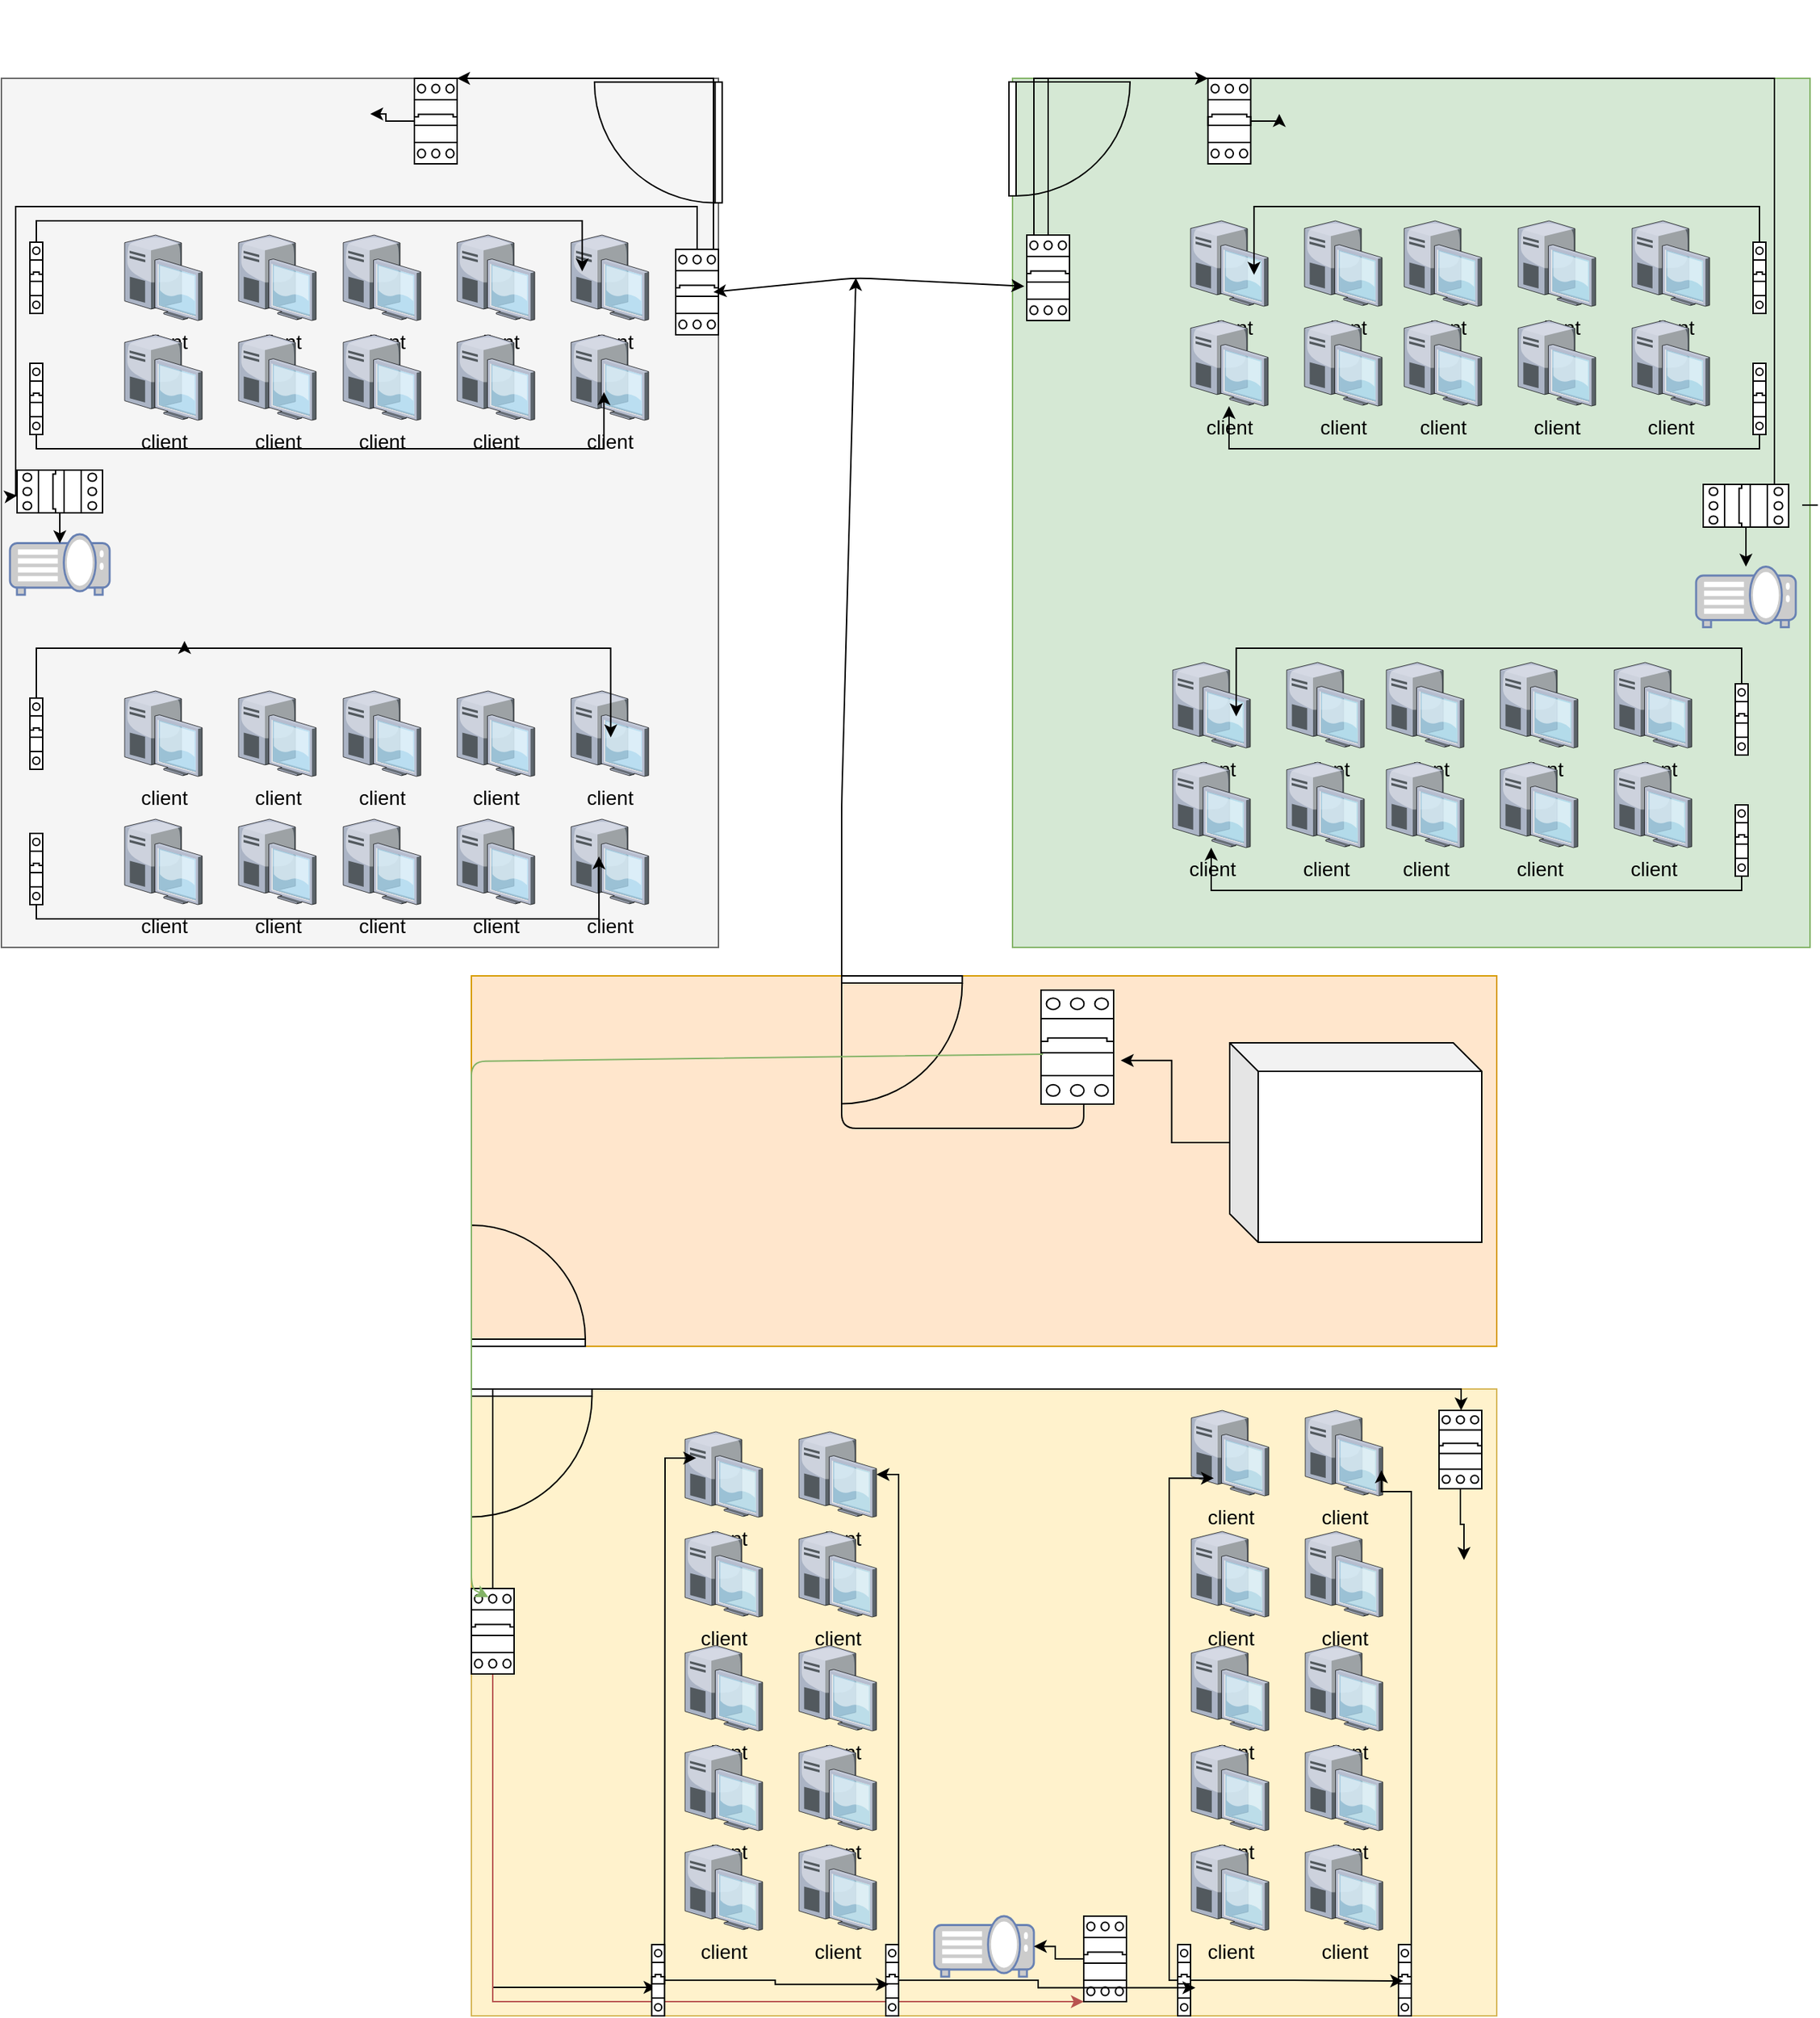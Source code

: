 <mxfile version="12.9.12" type="github">
  <diagram name="Page-1" id="e3a06f82-3646-2815-327d-82caf3d4e204">
    <mxGraphModel dx="4944" dy="1989" grid="1" gridSize="10" guides="1" tooltips="1" connect="1" arrows="1" fold="1" page="1" pageScale="1.5" pageWidth="1169" pageHeight="826" background="none" math="0" shadow="0">
      <root>
        <mxCell id="0" style=";html=1;" />
        <mxCell id="1" style=";html=1;" parent="0" />
        <mxCell id="VnbkcWjP90r7t8As7K5k-127" value="" style="rounded=0;whiteSpace=wrap;html=1;fillColor=#ffe6cc;strokeColor=#d79b00;" parent="1" vertex="1">
          <mxGeometry x="-1500" y="650" width="720" height="260" as="geometry" />
        </mxCell>
        <mxCell id="EQZSQnF4mukgCcLH6d8S-121" value="" style="edgeStyle=orthogonalEdgeStyle;rounded=0;orthogonalLoop=1;jettySize=auto;html=1;entryX=1.098;entryY=0.617;entryDx=0;entryDy=0;entryPerimeter=0;" edge="1" parent="1" source="EQZSQnF4mukgCcLH6d8S-12" target="EQZSQnF4mukgCcLH6d8S-13">
          <mxGeometry relative="1" as="geometry">
            <mxPoint x="-1047.51" y="767" as="targetPoint" />
          </mxGeometry>
        </mxCell>
        <mxCell id="EQZSQnF4mukgCcLH6d8S-12" value="" style="shape=cube;whiteSpace=wrap;html=1;boundedLbl=1;backgroundOutline=1;darkOpacity=0.05;darkOpacity2=0.1;" vertex="1" parent="1">
          <mxGeometry x="-967.51" y="697" width="177" height="140" as="geometry" />
        </mxCell>
        <mxCell id="VnbkcWjP90r7t8As7K5k-126" value="" style="rounded=0;whiteSpace=wrap;html=1;fillColor=#d5e8d4;strokeColor=#82b366;" parent="1" vertex="1">
          <mxGeometry x="-1120" y="20" width="560" height="610" as="geometry" />
        </mxCell>
        <mxCell id="VnbkcWjP90r7t8As7K5k-125" value="" style="rounded=0;whiteSpace=wrap;html=1;fillColor=#f5f5f5;strokeColor=#666666;fontColor=#333333;" parent="1" vertex="1">
          <mxGeometry x="-1830" y="20" width="503.5" height="610" as="geometry" />
        </mxCell>
        <mxCell id="VnbkcWjP90r7t8As7K5k-124" value="" style="rounded=0;whiteSpace=wrap;html=1;fillColor=#fff2cc;strokeColor=#d6b656;" parent="1" vertex="1">
          <mxGeometry x="-1500" y="940" width="720" height="440" as="geometry" />
        </mxCell>
        <mxCell id="VnbkcWjP90r7t8As7K5k-10" value="client" style="verticalLabelPosition=bottom;aspect=fixed;html=1;verticalAlign=top;strokeColor=none;shape=mxgraph.citrix.desktop;fillColor=#66B2FF;gradientColor=#0066CC;fontSize=14;" parent="1" vertex="1">
          <mxGeometry x="-1590" y="130" width="54.49" height="60" as="geometry" />
        </mxCell>
        <mxCell id="VnbkcWjP90r7t8As7K5k-11" value="client" style="verticalLabelPosition=bottom;aspect=fixed;html=1;verticalAlign=top;strokeColor=none;shape=mxgraph.citrix.desktop;fillColor=#66B2FF;gradientColor=#0066CC;fontSize=14;" parent="1" vertex="1">
          <mxGeometry x="-1510" y="130" width="54.49" height="60" as="geometry" />
        </mxCell>
        <mxCell id="VnbkcWjP90r7t8As7K5k-12" value="client" style="verticalLabelPosition=bottom;aspect=fixed;html=1;verticalAlign=top;strokeColor=none;shape=mxgraph.citrix.desktop;fillColor=#66B2FF;gradientColor=#0066CC;fontSize=14;" parent="1" vertex="1">
          <mxGeometry x="-1430" y="130" width="54.49" height="60" as="geometry" />
        </mxCell>
        <mxCell id="VnbkcWjP90r7t8As7K5k-13" value="client" style="verticalLabelPosition=bottom;aspect=fixed;html=1;verticalAlign=top;strokeColor=none;shape=mxgraph.citrix.desktop;fillColor=#66B2FF;gradientColor=#0066CC;fontSize=14;" parent="1" vertex="1">
          <mxGeometry x="-1590" y="200" width="54.49" height="60" as="geometry" />
        </mxCell>
        <mxCell id="VnbkcWjP90r7t8As7K5k-14" value="client" style="verticalLabelPosition=bottom;aspect=fixed;html=1;verticalAlign=top;strokeColor=none;shape=mxgraph.citrix.desktop;fillColor=#66B2FF;gradientColor=#0066CC;fontSize=14;" parent="1" vertex="1">
          <mxGeometry x="-1510" y="200" width="54.49" height="60" as="geometry" />
        </mxCell>
        <mxCell id="VnbkcWjP90r7t8As7K5k-15" value="client" style="verticalLabelPosition=bottom;aspect=fixed;html=1;verticalAlign=top;strokeColor=none;shape=mxgraph.citrix.desktop;fillColor=#66B2FF;gradientColor=#0066CC;fontSize=14;" parent="1" vertex="1">
          <mxGeometry x="-1430" y="200" width="54.49" height="60" as="geometry" />
        </mxCell>
        <mxCell id="VnbkcWjP90r7t8As7K5k-22" value="client" style="verticalLabelPosition=bottom;aspect=fixed;html=1;verticalAlign=top;strokeColor=none;shape=mxgraph.citrix.desktop;fillColor=#66B2FF;gradientColor=#0066CC;fontSize=14;" parent="1" vertex="1">
          <mxGeometry x="-1590" y="450" width="54.49" height="60" as="geometry" />
        </mxCell>
        <mxCell id="VnbkcWjP90r7t8As7K5k-23" value="client" style="verticalLabelPosition=bottom;aspect=fixed;html=1;verticalAlign=top;strokeColor=none;shape=mxgraph.citrix.desktop;fillColor=#66B2FF;gradientColor=#0066CC;fontSize=14;" parent="1" vertex="1">
          <mxGeometry x="-1510" y="450" width="54.49" height="60" as="geometry" />
        </mxCell>
        <mxCell id="VnbkcWjP90r7t8As7K5k-24" value="client" style="verticalLabelPosition=bottom;aspect=fixed;html=1;verticalAlign=top;strokeColor=none;shape=mxgraph.citrix.desktop;fillColor=#66B2FF;gradientColor=#0066CC;fontSize=14;" parent="1" vertex="1">
          <mxGeometry x="-1430" y="450" width="54.49" height="60" as="geometry" />
        </mxCell>
        <mxCell id="VnbkcWjP90r7t8As7K5k-25" value="client" style="verticalLabelPosition=bottom;aspect=fixed;html=1;verticalAlign=top;strokeColor=none;shape=mxgraph.citrix.desktop;fillColor=#66B2FF;gradientColor=#0066CC;fontSize=14;" parent="1" vertex="1">
          <mxGeometry x="-1590" y="540" width="54.49" height="60" as="geometry" />
        </mxCell>
        <mxCell id="VnbkcWjP90r7t8As7K5k-26" value="client" style="verticalLabelPosition=bottom;aspect=fixed;html=1;verticalAlign=top;strokeColor=none;shape=mxgraph.citrix.desktop;fillColor=#66B2FF;gradientColor=#0066CC;fontSize=14;" parent="1" vertex="1">
          <mxGeometry x="-1510" y="540" width="54.49" height="60" as="geometry" />
        </mxCell>
        <mxCell id="VnbkcWjP90r7t8As7K5k-27" value="client" style="verticalLabelPosition=bottom;aspect=fixed;html=1;verticalAlign=top;strokeColor=none;shape=mxgraph.citrix.desktop;fillColor=#66B2FF;gradientColor=#0066CC;fontSize=14;" parent="1" vertex="1">
          <mxGeometry x="-1430" y="540" width="54.49" height="60" as="geometry" />
        </mxCell>
        <mxCell id="VnbkcWjP90r7t8As7K5k-28" value="client" style="verticalLabelPosition=bottom;aspect=fixed;html=1;verticalAlign=top;strokeColor=none;shape=mxgraph.citrix.desktop;fillColor=#66B2FF;gradientColor=#0066CC;fontSize=14;" parent="1" vertex="1">
          <mxGeometry x="-845" y="120" width="54.49" height="60" as="geometry" />
        </mxCell>
        <mxCell id="VnbkcWjP90r7t8As7K5k-29" value="client" style="verticalLabelPosition=bottom;aspect=fixed;html=1;verticalAlign=top;strokeColor=none;shape=mxgraph.citrix.desktop;fillColor=#66B2FF;gradientColor=#0066CC;fontSize=14;" parent="1" vertex="1">
          <mxGeometry x="-765" y="120" width="54.49" height="60" as="geometry" />
        </mxCell>
        <mxCell id="VnbkcWjP90r7t8As7K5k-30" value="client" style="verticalLabelPosition=bottom;aspect=fixed;html=1;verticalAlign=top;strokeColor=none;shape=mxgraph.citrix.desktop;fillColor=#66B2FF;gradientColor=#0066CC;fontSize=14;" parent="1" vertex="1">
          <mxGeometry x="-685" y="120" width="54.49" height="60" as="geometry" />
        </mxCell>
        <mxCell id="VnbkcWjP90r7t8As7K5k-31" value="client" style="verticalLabelPosition=bottom;aspect=fixed;html=1;verticalAlign=top;strokeColor=none;shape=mxgraph.citrix.desktop;fillColor=#66B2FF;gradientColor=#0066CC;fontSize=14;" parent="1" vertex="1">
          <mxGeometry x="-845" y="190" width="54.49" height="60" as="geometry" />
        </mxCell>
        <mxCell id="VnbkcWjP90r7t8As7K5k-32" value="client" style="verticalLabelPosition=bottom;aspect=fixed;html=1;verticalAlign=top;strokeColor=none;shape=mxgraph.citrix.desktop;fillColor=#66B2FF;gradientColor=#0066CC;fontSize=14;" parent="1" vertex="1">
          <mxGeometry x="-765" y="190" width="54.49" height="60" as="geometry" />
        </mxCell>
        <mxCell id="VnbkcWjP90r7t8As7K5k-33" value="client" style="verticalLabelPosition=bottom;aspect=fixed;html=1;verticalAlign=top;strokeColor=none;shape=mxgraph.citrix.desktop;fillColor=#66B2FF;gradientColor=#0066CC;fontSize=14;" parent="1" vertex="1">
          <mxGeometry x="-685" y="190" width="54.49" height="60" as="geometry" />
        </mxCell>
        <mxCell id="VnbkcWjP90r7t8As7K5k-64" value="client" style="verticalLabelPosition=bottom;aspect=fixed;html=1;verticalAlign=top;strokeColor=#d6b656;shape=mxgraph.citrix.desktop;fillColor=#fff2cc;fontSize=14;" parent="1" vertex="1">
          <mxGeometry x="-1350" y="1120" width="54.49" height="60" as="geometry" />
        </mxCell>
        <mxCell id="VnbkcWjP90r7t8As7K5k-65" value="client" style="verticalLabelPosition=bottom;aspect=fixed;html=1;verticalAlign=top;strokeColor=#d6b656;shape=mxgraph.citrix.desktop;fillColor=#fff2cc;fontSize=14;" parent="1" vertex="1">
          <mxGeometry x="-1270" y="1120" width="54.49" height="60" as="geometry" />
        </mxCell>
        <mxCell id="VnbkcWjP90r7t8As7K5k-67" value="client" style="verticalLabelPosition=bottom;aspect=fixed;html=1;verticalAlign=top;strokeColor=#d6b656;shape=mxgraph.citrix.desktop;fillColor=#fff2cc;fontSize=14;" parent="1" vertex="1">
          <mxGeometry x="-1350" y="1190" width="54.49" height="60" as="geometry" />
        </mxCell>
        <mxCell id="VnbkcWjP90r7t8As7K5k-68" value="client" style="verticalLabelPosition=bottom;aspect=fixed;html=1;verticalAlign=top;strokeColor=#d6b656;shape=mxgraph.citrix.desktop;fillColor=#fff2cc;fontSize=14;" parent="1" vertex="1">
          <mxGeometry x="-1270" y="1190" width="54.49" height="60" as="geometry" />
        </mxCell>
        <mxCell id="VnbkcWjP90r7t8As7K5k-70" value="client" style="verticalLabelPosition=bottom;aspect=fixed;html=1;verticalAlign=top;strokeColor=#d6b656;shape=mxgraph.citrix.desktop;fillColor=#fff2cc;fontSize=14;" parent="1" vertex="1">
          <mxGeometry x="-1350" y="1260" width="54.49" height="60" as="geometry" />
        </mxCell>
        <mxCell id="VnbkcWjP90r7t8As7K5k-71" value="client" style="verticalLabelPosition=bottom;aspect=fixed;html=1;verticalAlign=top;strokeColor=#d6b656;shape=mxgraph.citrix.desktop;fillColor=#fff2cc;fontSize=14;" parent="1" vertex="1">
          <mxGeometry x="-1270" y="1260" width="54.49" height="60" as="geometry" />
        </mxCell>
        <mxCell id="VnbkcWjP90r7t8As7K5k-74" value="client" style="verticalLabelPosition=bottom;aspect=fixed;html=1;verticalAlign=top;strokeColor=#d6b656;shape=mxgraph.citrix.desktop;fillColor=#fff2cc;fontSize=14;" parent="1" vertex="1">
          <mxGeometry x="-994.49" y="1120" width="54.49" height="60" as="geometry" />
        </mxCell>
        <mxCell id="VnbkcWjP90r7t8As7K5k-75" value="client" style="verticalLabelPosition=bottom;aspect=fixed;html=1;verticalAlign=top;strokeColor=#d6b656;shape=mxgraph.citrix.desktop;fillColor=#fff2cc;fontSize=14;" parent="1" vertex="1">
          <mxGeometry x="-914.49" y="1120" width="54.49" height="60" as="geometry" />
        </mxCell>
        <mxCell id="VnbkcWjP90r7t8As7K5k-77" value="client" style="verticalLabelPosition=bottom;aspect=fixed;html=1;verticalAlign=top;strokeColor=#d6b656;shape=mxgraph.citrix.desktop;fillColor=#fff2cc;fontSize=14;" parent="1" vertex="1">
          <mxGeometry x="-994.49" y="1190" width="54.49" height="60" as="geometry" />
        </mxCell>
        <mxCell id="VnbkcWjP90r7t8As7K5k-78" value="client" style="verticalLabelPosition=bottom;aspect=fixed;html=1;verticalAlign=top;strokeColor=#d6b656;shape=mxgraph.citrix.desktop;fillColor=#fff2cc;fontSize=14;" parent="1" vertex="1">
          <mxGeometry x="-914.49" y="1190" width="54.49" height="60" as="geometry" />
        </mxCell>
        <mxCell id="VnbkcWjP90r7t8As7K5k-80" value="client" style="verticalLabelPosition=bottom;aspect=fixed;html=1;verticalAlign=top;strokeColor=#d6b656;shape=mxgraph.citrix.desktop;fillColor=#fff2cc;fontSize=14;" parent="1" vertex="1">
          <mxGeometry x="-994.49" y="1260" width="54.49" height="60" as="geometry" />
        </mxCell>
        <mxCell id="VnbkcWjP90r7t8As7K5k-81" value="client" style="verticalLabelPosition=bottom;aspect=fixed;html=1;verticalAlign=top;strokeColor=#d6b656;shape=mxgraph.citrix.desktop;fillColor=#fff2cc;fontSize=14;" parent="1" vertex="1">
          <mxGeometry x="-914.49" y="1260" width="54.49" height="60" as="geometry" />
        </mxCell>
        <mxCell id="VnbkcWjP90r7t8As7K5k-82" value="client" style="verticalLabelPosition=bottom;aspect=fixed;html=1;verticalAlign=top;strokeColor=none;shape=mxgraph.citrix.desktop;fillColor=#66B2FF;gradientColor=#0066CC;fontSize=14;" parent="1" vertex="1">
          <mxGeometry x="-1743.5" y="130" width="54.49" height="60" as="geometry" />
        </mxCell>
        <mxCell id="VnbkcWjP90r7t8As7K5k-83" value="client" style="verticalLabelPosition=bottom;aspect=fixed;html=1;verticalAlign=top;strokeColor=none;shape=mxgraph.citrix.desktop;fillColor=#66B2FF;gradientColor=#0066CC;fontSize=14;" parent="1" vertex="1">
          <mxGeometry x="-1663.5" y="130" width="54.49" height="60" as="geometry" />
        </mxCell>
        <mxCell id="VnbkcWjP90r7t8As7K5k-84" value="client" style="verticalLabelPosition=bottom;aspect=fixed;html=1;verticalAlign=top;strokeColor=none;shape=mxgraph.citrix.desktop;fillColor=#66B2FF;gradientColor=#0066CC;fontSize=14;" parent="1" vertex="1">
          <mxGeometry x="-1743.5" y="200" width="54.49" height="60" as="geometry" />
        </mxCell>
        <mxCell id="VnbkcWjP90r7t8As7K5k-85" value="client" style="verticalLabelPosition=bottom;aspect=fixed;html=1;verticalAlign=top;strokeColor=none;shape=mxgraph.citrix.desktop;fillColor=#66B2FF;gradientColor=#0066CC;fontSize=14;" parent="1" vertex="1">
          <mxGeometry x="-1663.5" y="200" width="54.49" height="60" as="geometry" />
        </mxCell>
        <mxCell id="VnbkcWjP90r7t8As7K5k-90" value="client" style="verticalLabelPosition=bottom;aspect=fixed;html=1;verticalAlign=top;strokeColor=none;shape=mxgraph.citrix.desktop;fillColor=#66B2FF;gradientColor=#0066CC;fontSize=14;" parent="1" vertex="1">
          <mxGeometry x="-1743.5" y="450" width="54.49" height="60" as="geometry" />
        </mxCell>
        <mxCell id="VnbkcWjP90r7t8As7K5k-91" value="client" style="verticalLabelPosition=bottom;aspect=fixed;html=1;verticalAlign=top;strokeColor=none;shape=mxgraph.citrix.desktop;fillColor=#66B2FF;gradientColor=#0066CC;fontSize=14;" parent="1" vertex="1">
          <mxGeometry x="-1663.5" y="450" width="54.49" height="60" as="geometry" />
        </mxCell>
        <mxCell id="VnbkcWjP90r7t8As7K5k-92" value="client" style="verticalLabelPosition=bottom;aspect=fixed;html=1;verticalAlign=top;strokeColor=none;shape=mxgraph.citrix.desktop;fillColor=#66B2FF;gradientColor=#0066CC;fontSize=14;" parent="1" vertex="1">
          <mxGeometry x="-1743.5" y="540" width="54.49" height="60" as="geometry" />
        </mxCell>
        <mxCell id="VnbkcWjP90r7t8As7K5k-93" value="client" style="verticalLabelPosition=bottom;aspect=fixed;html=1;verticalAlign=top;strokeColor=none;shape=mxgraph.citrix.desktop;fillColor=#66B2FF;gradientColor=#0066CC;fontSize=14;" parent="1" vertex="1">
          <mxGeometry x="-1663.5" y="540" width="54.49" height="60" as="geometry" />
        </mxCell>
        <mxCell id="VnbkcWjP90r7t8As7K5k-94" value="client" style="verticalLabelPosition=bottom;aspect=fixed;html=1;verticalAlign=top;strokeColor=none;shape=mxgraph.citrix.desktop;fillColor=#66B2FF;gradientColor=#0066CC;fontSize=14;" parent="1" vertex="1">
          <mxGeometry x="-995" y="120" width="54.49" height="60" as="geometry" />
        </mxCell>
        <mxCell id="VnbkcWjP90r7t8As7K5k-95" value="client" style="verticalLabelPosition=bottom;aspect=fixed;html=1;verticalAlign=top;strokeColor=none;shape=mxgraph.citrix.desktop;fillColor=#66B2FF;gradientColor=#0066CC;fontSize=14;" parent="1" vertex="1">
          <mxGeometry x="-915" y="120" width="54.49" height="60" as="geometry" />
        </mxCell>
        <mxCell id="VnbkcWjP90r7t8As7K5k-96" value="client" style="verticalLabelPosition=bottom;aspect=fixed;html=1;verticalAlign=top;strokeColor=none;shape=mxgraph.citrix.desktop;fillColor=#66B2FF;gradientColor=#0066CC;fontSize=14;" parent="1" vertex="1">
          <mxGeometry x="-995" y="190" width="54.49" height="60" as="geometry" />
        </mxCell>
        <mxCell id="VnbkcWjP90r7t8As7K5k-97" value="client" style="verticalLabelPosition=bottom;aspect=fixed;html=1;verticalAlign=top;strokeColor=none;shape=mxgraph.citrix.desktop;fillColor=#66B2FF;gradientColor=#0066CC;fontSize=14;" parent="1" vertex="1">
          <mxGeometry x="-915" y="190" width="54.49" height="60" as="geometry" />
        </mxCell>
        <mxCell id="VnbkcWjP90r7t8As7K5k-106" value="client" style="verticalLabelPosition=bottom;aspect=fixed;html=1;verticalAlign=top;strokeColor=#d6b656;shape=mxgraph.citrix.desktop;fillColor=#fff2cc;fontSize=14;" parent="1" vertex="1">
          <mxGeometry x="-1350" y="970" width="54.49" height="60" as="geometry" />
        </mxCell>
        <mxCell id="VnbkcWjP90r7t8As7K5k-107" value="client" style="verticalLabelPosition=bottom;aspect=fixed;html=1;verticalAlign=top;strokeColor=#d6b656;shape=mxgraph.citrix.desktop;fillColor=#fff2cc;fontSize=14;" parent="1" vertex="1">
          <mxGeometry x="-1270" y="970" width="54.49" height="60" as="geometry" />
        </mxCell>
        <mxCell id="VnbkcWjP90r7t8As7K5k-109" value="client" style="verticalLabelPosition=bottom;aspect=fixed;html=1;verticalAlign=top;strokeColor=#d6b656;shape=mxgraph.citrix.desktop;fillColor=#fff2cc;fontSize=14;" parent="1" vertex="1">
          <mxGeometry x="-1350" y="1040" width="54.49" height="60" as="geometry" />
        </mxCell>
        <mxCell id="VnbkcWjP90r7t8As7K5k-110" value="client" style="verticalLabelPosition=bottom;aspect=fixed;html=1;verticalAlign=top;strokeColor=#d6b656;shape=mxgraph.citrix.desktop;fillColor=#fff2cc;fontSize=14;" parent="1" vertex="1">
          <mxGeometry x="-1270" y="1040" width="54.49" height="60" as="geometry" />
        </mxCell>
        <mxCell id="VnbkcWjP90r7t8As7K5k-113" value="client" style="verticalLabelPosition=bottom;aspect=fixed;html=1;verticalAlign=top;strokeColor=#d6b656;shape=mxgraph.citrix.desktop;fillColor=#fff2cc;fontSize=14;" parent="1" vertex="1">
          <mxGeometry x="-994.49" y="955" width="54.49" height="60" as="geometry" />
        </mxCell>
        <mxCell id="VnbkcWjP90r7t8As7K5k-114" value="client" style="verticalLabelPosition=bottom;aspect=fixed;html=1;verticalAlign=top;strokeColor=#d6b656;shape=mxgraph.citrix.desktop;fillColor=#fff2cc;fontSize=14;" parent="1" vertex="1">
          <mxGeometry x="-914.49" y="955" width="54.49" height="60" as="geometry" />
        </mxCell>
        <mxCell id="VnbkcWjP90r7t8As7K5k-116" value="client" style="verticalLabelPosition=bottom;aspect=fixed;html=1;verticalAlign=top;strokeColor=#d6b656;shape=mxgraph.citrix.desktop;fillColor=#fff2cc;fontSize=14;" parent="1" vertex="1">
          <mxGeometry x="-994.49" y="1040" width="54.49" height="60" as="geometry" />
        </mxCell>
        <mxCell id="VnbkcWjP90r7t8As7K5k-117" value="client" style="verticalLabelPosition=bottom;aspect=fixed;html=1;verticalAlign=top;strokeColor=#d6b656;shape=mxgraph.citrix.desktop;fillColor=#fff2cc;fontSize=14;" parent="1" vertex="1">
          <mxGeometry x="-914.49" y="1040" width="54.49" height="60" as="geometry" />
        </mxCell>
        <mxCell id="VnbkcWjP90r7t8As7K5k-128" value="" style="fontColor=#0066CC;verticalAlign=top;verticalLabelPosition=bottom;labelPosition=center;align=center;html=1;outlineConnect=0;fillColor=#CCCCCC;strokeColor=#6881B3;gradientColor=none;gradientDirection=north;strokeWidth=2;shape=mxgraph.networks.video_projector;rotation=0;" parent="1" vertex="1">
          <mxGeometry x="-1824" y="340" width="70" height="42.5" as="geometry" />
        </mxCell>
        <mxCell id="VnbkcWjP90r7t8As7K5k-129" value="" style="fontColor=#0066CC;verticalAlign=top;verticalLabelPosition=bottom;labelPosition=center;align=center;html=1;outlineConnect=0;fillColor=#CCCCCC;strokeColor=#6881B3;gradientColor=none;gradientDirection=north;strokeWidth=2;shape=mxgraph.networks.video_projector;rotation=0;" parent="1" vertex="1">
          <mxGeometry x="-1175" y="1310" width="70" height="42.5" as="geometry" />
        </mxCell>
        <mxCell id="VnbkcWjP90r7t8As7K5k-130" value="" style="fontColor=#0066CC;verticalAlign=top;verticalLabelPosition=bottom;labelPosition=center;align=center;html=1;outlineConnect=0;fillColor=#CCCCCC;strokeColor=#6881B3;gradientColor=none;gradientDirection=north;strokeWidth=2;shape=mxgraph.networks.video_projector;rotation=0;" parent="1" vertex="1">
          <mxGeometry x="-640" y="362.75" width="70" height="42.5" as="geometry" />
        </mxCell>
        <mxCell id="EQZSQnF4mukgCcLH6d8S-1" value="" style="shape=image;html=1;verticalAlign=top;verticalLabelPosition=bottom;labelBackgroundColor=#ffffff;imageAspect=0;aspect=fixed;image=https://cdn4.iconfinder.com/data/icons/hotel-service-5/300/air_conditioner-128.png" vertex="1" parent="1">
          <mxGeometry x="-1730" y="-34.5" width="159" height="159" as="geometry" />
        </mxCell>
        <mxCell id="EQZSQnF4mukgCcLH6d8S-2" value="" style="shape=image;html=1;verticalAlign=top;verticalLabelPosition=bottom;labelBackgroundColor=#ffffff;imageAspect=0;aspect=fixed;image=https://cdn4.iconfinder.com/data/icons/hotel-service-5/300/air_conditioner-128.png" vertex="1" parent="1">
          <mxGeometry x="-952" y="-30" width="150" height="150" as="geometry" />
        </mxCell>
        <mxCell id="EQZSQnF4mukgCcLH6d8S-3" value="" style="shape=image;html=1;verticalAlign=top;verticalLabelPosition=bottom;labelBackgroundColor=#ffffff;imageAspect=0;aspect=fixed;image=https://cdn4.iconfinder.com/data/icons/hotel-service-5/300/air_conditioner-128.png;rotation=90;" vertex="1" parent="1">
          <mxGeometry x="-889.51" y="1060" width="173" height="173" as="geometry" />
        </mxCell>
        <mxCell id="EQZSQnF4mukgCcLH6d8S-4" value="" style="verticalLabelPosition=bottom;html=1;verticalAlign=top;align=center;shape=mxgraph.floorplan.doorLeft;aspect=fixed;" vertex="1" parent="1">
          <mxGeometry x="-1240" y="650" width="84.71" height="90" as="geometry" />
        </mxCell>
        <mxCell id="EQZSQnF4mukgCcLH6d8S-6" value="" style="verticalLabelPosition=bottom;html=1;verticalAlign=top;align=center;shape=mxgraph.floorplan.doorLeft;aspect=fixed;rotation=90;" vertex="1" parent="1">
          <mxGeometry x="-1411.21" y="20" width="84.71" height="90" as="geometry" />
        </mxCell>
        <mxCell id="EQZSQnF4mukgCcLH6d8S-8" value="" style="verticalLabelPosition=bottom;html=1;verticalAlign=top;align=center;shape=mxgraph.floorplan.doorLeft;aspect=fixed;" vertex="1" parent="1">
          <mxGeometry x="-1500.0" y="940" width="84.71" height="90" as="geometry" />
        </mxCell>
        <mxCell id="EQZSQnF4mukgCcLH6d8S-9" value="" style="verticalLabelPosition=bottom;html=1;verticalAlign=top;align=center;shape=mxgraph.floorplan.doorRight;aspect=fixed;rotation=-90;" vertex="1" parent="1">
          <mxGeometry x="-1120" y="20" width="80" height="85" as="geometry" />
        </mxCell>
        <mxCell id="EQZSQnF4mukgCcLH6d8S-10" value="" style="verticalLabelPosition=bottom;html=1;verticalAlign=top;align=center;shape=mxgraph.floorplan.doorRight;aspect=fixed;rotation=-180;" vertex="1" parent="1">
          <mxGeometry x="-1500" y="825" width="80" height="85" as="geometry" />
        </mxCell>
        <mxCell id="EQZSQnF4mukgCcLH6d8S-11" value="" style="shape=image;html=1;verticalAlign=top;verticalLabelPosition=bottom;labelBackgroundColor=#ffffff;imageAspect=0;aspect=fixed;image=https://cdn2.iconfinder.com/data/icons/hexagon-2/690/hexagon-animation-black-128.png" vertex="1" parent="1">
          <mxGeometry x="-907.51" y="736.5" width="87" height="87" as="geometry" />
        </mxCell>
        <mxCell id="EQZSQnF4mukgCcLH6d8S-13" value="" style="verticalLabelPosition=bottom;dashed=0;shadow=0;html=1;align=center;verticalAlign=top;shape=mxgraph.cabinets.cb_3p;" vertex="1" parent="1">
          <mxGeometry x="-1100" y="660" width="51" height="80" as="geometry" />
        </mxCell>
        <mxCell id="EQZSQnF4mukgCcLH6d8S-85" value="" style="edgeStyle=orthogonalEdgeStyle;rounded=0;orthogonalLoop=1;jettySize=auto;html=1;" edge="1" parent="1" source="EQZSQnF4mukgCcLH6d8S-21" target="EQZSQnF4mukgCcLH6d8S-84">
          <mxGeometry relative="1" as="geometry">
            <Array as="points">
              <mxPoint x="-1105" y="20" />
            </Array>
          </mxGeometry>
        </mxCell>
        <mxCell id="EQZSQnF4mukgCcLH6d8S-88" value="" style="edgeStyle=orthogonalEdgeStyle;rounded=0;orthogonalLoop=1;jettySize=auto;html=1;" edge="1" parent="1" source="EQZSQnF4mukgCcLH6d8S-21" target="EQZSQnF4mukgCcLH6d8S-87">
          <mxGeometry relative="1" as="geometry">
            <Array as="points">
              <mxPoint x="-1095" y="20" />
              <mxPoint x="-585" y="20" />
            </Array>
          </mxGeometry>
        </mxCell>
        <mxCell id="EQZSQnF4mukgCcLH6d8S-21" value="" style="verticalLabelPosition=bottom;dashed=0;shadow=0;html=1;align=center;verticalAlign=top;shape=mxgraph.cabinets.cb_3p;" vertex="1" parent="1">
          <mxGeometry x="-1110" y="130" width="30" height="60" as="geometry" />
        </mxCell>
        <mxCell id="EQZSQnF4mukgCcLH6d8S-89" value="" style="edgeStyle=orthogonalEdgeStyle;rounded=0;orthogonalLoop=1;jettySize=auto;html=1;" edge="1" parent="1" source="EQZSQnF4mukgCcLH6d8S-87" target="VnbkcWjP90r7t8As7K5k-130">
          <mxGeometry relative="1" as="geometry" />
        </mxCell>
        <mxCell id="EQZSQnF4mukgCcLH6d8S-87" value="|" style="verticalLabelPosition=bottom;dashed=0;shadow=0;html=1;align=center;verticalAlign=top;shape=mxgraph.cabinets.cb_3p;rotation=-90;" vertex="1" parent="1">
          <mxGeometry x="-620" y="290" width="30" height="60" as="geometry" />
        </mxCell>
        <mxCell id="EQZSQnF4mukgCcLH6d8S-86" value="" style="edgeStyle=orthogonalEdgeStyle;rounded=0;orthogonalLoop=1;jettySize=auto;html=1;" edge="1" parent="1" source="EQZSQnF4mukgCcLH6d8S-84" target="EQZSQnF4mukgCcLH6d8S-2">
          <mxGeometry relative="1" as="geometry" />
        </mxCell>
        <mxCell id="EQZSQnF4mukgCcLH6d8S-84" value="" style="verticalLabelPosition=bottom;dashed=0;shadow=0;html=1;align=center;verticalAlign=top;shape=mxgraph.cabinets.cb_3p;" vertex="1" parent="1">
          <mxGeometry x="-982.75" y="20" width="30" height="60" as="geometry" />
        </mxCell>
        <mxCell id="EQZSQnF4mukgCcLH6d8S-58" value="" style="edgeStyle=orthogonalEdgeStyle;rounded=0;orthogonalLoop=1;jettySize=auto;html=1;entryX=0.372;entryY=0.6;entryDx=0;entryDy=0;entryPerimeter=0;" edge="1" parent="1" source="EQZSQnF4mukgCcLH6d8S-22" target="EQZSQnF4mukgCcLH6d8S-40">
          <mxGeometry relative="1" as="geometry">
            <mxPoint x="-1485" y="1220.0" as="targetPoint" />
            <Array as="points">
              <mxPoint x="-1485" y="1360" />
            </Array>
          </mxGeometry>
        </mxCell>
        <mxCell id="EQZSQnF4mukgCcLH6d8S-66" value="" style="edgeStyle=orthogonalEdgeStyle;rounded=0;orthogonalLoop=1;jettySize=auto;html=1;" edge="1" parent="1" source="EQZSQnF4mukgCcLH6d8S-22" target="EQZSQnF4mukgCcLH6d8S-65">
          <mxGeometry relative="1" as="geometry">
            <Array as="points">
              <mxPoint x="-1485" y="940" />
              <mxPoint x="-805" y="940" />
            </Array>
          </mxGeometry>
        </mxCell>
        <mxCell id="EQZSQnF4mukgCcLH6d8S-70" value="" style="edgeStyle=orthogonalEdgeStyle;rounded=0;orthogonalLoop=1;jettySize=auto;html=1;fillColor=#f8cecc;strokeColor=#b85450;" edge="1" parent="1" source="EQZSQnF4mukgCcLH6d8S-22" target="EQZSQnF4mukgCcLH6d8S-69">
          <mxGeometry relative="1" as="geometry">
            <Array as="points">
              <mxPoint x="-1485" y="1370" />
            </Array>
          </mxGeometry>
        </mxCell>
        <mxCell id="EQZSQnF4mukgCcLH6d8S-22" value="" style="verticalLabelPosition=bottom;dashed=0;shadow=0;html=1;align=center;verticalAlign=top;shape=mxgraph.cabinets.cb_3p;" vertex="1" parent="1">
          <mxGeometry x="-1500" y="1080" width="30" height="60" as="geometry" />
        </mxCell>
        <mxCell id="EQZSQnF4mukgCcLH6d8S-71" value="" style="edgeStyle=orthogonalEdgeStyle;rounded=0;orthogonalLoop=1;jettySize=auto;html=1;" edge="1" parent="1" source="EQZSQnF4mukgCcLH6d8S-69" target="VnbkcWjP90r7t8As7K5k-129">
          <mxGeometry relative="1" as="geometry" />
        </mxCell>
        <mxCell id="EQZSQnF4mukgCcLH6d8S-69" value="" style="verticalLabelPosition=bottom;dashed=0;shadow=0;html=1;align=center;verticalAlign=top;shape=mxgraph.cabinets.cb_3p;" vertex="1" parent="1">
          <mxGeometry x="-1070" y="1310" width="30" height="60" as="geometry" />
        </mxCell>
        <mxCell id="EQZSQnF4mukgCcLH6d8S-67" value="" style="edgeStyle=orthogonalEdgeStyle;rounded=0;orthogonalLoop=1;jettySize=auto;html=1;" edge="1" parent="1" source="EQZSQnF4mukgCcLH6d8S-65" target="EQZSQnF4mukgCcLH6d8S-3">
          <mxGeometry relative="1" as="geometry" />
        </mxCell>
        <mxCell id="EQZSQnF4mukgCcLH6d8S-65" value="" style="verticalLabelPosition=bottom;dashed=0;shadow=0;html=1;align=center;verticalAlign=top;shape=mxgraph.cabinets.cb_3p;" vertex="1" parent="1">
          <mxGeometry x="-820.51" y="955" width="30" height="55" as="geometry" />
        </mxCell>
        <mxCell id="EQZSQnF4mukgCcLH6d8S-77" value="" style="edgeStyle=orthogonalEdgeStyle;rounded=0;orthogonalLoop=1;jettySize=auto;html=1;" edge="1" parent="1" source="EQZSQnF4mukgCcLH6d8S-23" target="EQZSQnF4mukgCcLH6d8S-76">
          <mxGeometry relative="1" as="geometry">
            <Array as="points">
              <mxPoint x="-1330" y="20" />
            </Array>
          </mxGeometry>
        </mxCell>
        <mxCell id="EQZSQnF4mukgCcLH6d8S-80" value="" style="edgeStyle=orthogonalEdgeStyle;rounded=0;orthogonalLoop=1;jettySize=auto;html=1;" edge="1" parent="1" source="EQZSQnF4mukgCcLH6d8S-23" target="EQZSQnF4mukgCcLH6d8S-79">
          <mxGeometry relative="1" as="geometry">
            <Array as="points">
              <mxPoint x="-1341" y="110" />
              <mxPoint x="-1820" y="110" />
              <mxPoint x="-1820" y="313" />
            </Array>
          </mxGeometry>
        </mxCell>
        <mxCell id="EQZSQnF4mukgCcLH6d8S-23" value="" style="verticalLabelPosition=bottom;dashed=0;shadow=0;html=1;align=center;verticalAlign=top;shape=mxgraph.cabinets.cb_3p;" vertex="1" parent="1">
          <mxGeometry x="-1356.5" y="140" width="30" height="60" as="geometry" />
        </mxCell>
        <mxCell id="EQZSQnF4mukgCcLH6d8S-82" value="" style="edgeStyle=orthogonalEdgeStyle;rounded=0;orthogonalLoop=1;jettySize=auto;html=1;entryX=0.5;entryY=0.15;entryDx=0;entryDy=0;entryPerimeter=0;" edge="1" parent="1" source="EQZSQnF4mukgCcLH6d8S-79" target="VnbkcWjP90r7t8As7K5k-128">
          <mxGeometry relative="1" as="geometry">
            <mxPoint x="-1703.999" y="400.25" as="targetPoint" />
          </mxGeometry>
        </mxCell>
        <mxCell id="EQZSQnF4mukgCcLH6d8S-79" value="" style="verticalLabelPosition=bottom;dashed=0;shadow=0;html=1;align=center;verticalAlign=top;shape=mxgraph.cabinets.cb_3p;rotation=-90;" vertex="1" parent="1">
          <mxGeometry x="-1804" y="280" width="30" height="60" as="geometry" />
        </mxCell>
        <mxCell id="EQZSQnF4mukgCcLH6d8S-78" value="" style="edgeStyle=orthogonalEdgeStyle;rounded=0;orthogonalLoop=1;jettySize=auto;html=1;" edge="1" parent="1" source="EQZSQnF4mukgCcLH6d8S-76" target="EQZSQnF4mukgCcLH6d8S-1">
          <mxGeometry relative="1" as="geometry" />
        </mxCell>
        <mxCell id="EQZSQnF4mukgCcLH6d8S-76" value="" style="verticalLabelPosition=bottom;dashed=0;shadow=0;html=1;align=center;verticalAlign=top;shape=mxgraph.cabinets.cb_3p;" vertex="1" parent="1">
          <mxGeometry x="-1540" y="20" width="30" height="60" as="geometry" />
        </mxCell>
        <mxCell id="EQZSQnF4mukgCcLH6d8S-24" value="" style="endArrow=classic;startArrow=classic;html=1;exitX=0.883;exitY=0.5;exitDx=0;exitDy=0;exitPerimeter=0;entryX=-0.056;entryY=0.6;entryDx=0;entryDy=0;entryPerimeter=0;" edge="1" parent="1" source="EQZSQnF4mukgCcLH6d8S-23" target="EQZSQnF4mukgCcLH6d8S-21">
          <mxGeometry width="50" height="50" relative="1" as="geometry">
            <mxPoint x="-1275.29" y="180" as="sourcePoint" />
            <mxPoint x="-1155.29" y="180" as="targetPoint" />
            <Array as="points">
              <mxPoint x="-1230" y="160" />
            </Array>
          </mxGeometry>
        </mxCell>
        <mxCell id="EQZSQnF4mukgCcLH6d8S-25" value="" style="endArrow=classic;html=1;exitX=0.588;exitY=1;exitDx=0;exitDy=0;exitPerimeter=0;" edge="1" parent="1" source="EQZSQnF4mukgCcLH6d8S-13">
          <mxGeometry width="50" height="50" relative="1" as="geometry">
            <mxPoint x="-1070" y="757" as="sourcePoint" />
            <mxPoint x="-1230" y="160" as="targetPoint" />
            <Array as="points">
              <mxPoint x="-1070" y="757" />
              <mxPoint x="-1240" y="757" />
              <mxPoint x="-1240" y="530" />
            </Array>
          </mxGeometry>
        </mxCell>
        <mxCell id="EQZSQnF4mukgCcLH6d8S-26" value="" style="endArrow=classic;html=1;exitX=0.027;exitY=0.562;exitDx=0;exitDy=0;exitPerimeter=0;entryX=0.398;entryY=0.102;entryDx=0;entryDy=0;entryPerimeter=0;fillColor=#d5e8d4;strokeColor=#82b366;" edge="1" parent="1" source="EQZSQnF4mukgCcLH6d8S-13" target="EQZSQnF4mukgCcLH6d8S-22">
          <mxGeometry width="50" height="50" relative="1" as="geometry">
            <mxPoint x="-1090" y="830" as="sourcePoint" />
            <mxPoint x="-1040" y="780" as="targetPoint" />
            <Array as="points">
              <mxPoint x="-1500" y="710" />
              <mxPoint x="-1500" y="1080" />
            </Array>
          </mxGeometry>
        </mxCell>
        <mxCell id="EQZSQnF4mukgCcLH6d8S-72" value="" style="edgeStyle=orthogonalEdgeStyle;rounded=0;orthogonalLoop=1;jettySize=auto;html=1;entryX=0.511;entryY=0.543;entryDx=0;entryDy=0;entryPerimeter=0;" edge="1" parent="1" target="VnbkcWjP90r7t8As7K5k-24">
          <mxGeometry relative="1" as="geometry">
            <mxPoint x="-1700" y="420" as="sourcePoint" />
            <Array as="points">
              <mxPoint x="-1402" y="420" />
            </Array>
          </mxGeometry>
        </mxCell>
        <mxCell id="EQZSQnF4mukgCcLH6d8S-28" value="" style="verticalLabelPosition=bottom;dashed=0;shadow=0;html=1;align=center;verticalAlign=top;shape=mxgraph.cabinets.cb_1p;" vertex="1" parent="1">
          <mxGeometry x="-1810" y="455" width="9" height="50" as="geometry" />
        </mxCell>
        <mxCell id="EQZSQnF4mukgCcLH6d8S-73" value="" style="edgeStyle=orthogonalEdgeStyle;rounded=0;orthogonalLoop=1;jettySize=auto;html=1;entryX=0.359;entryY=0.435;entryDx=0;entryDy=0;entryPerimeter=0;" edge="1" parent="1" source="EQZSQnF4mukgCcLH6d8S-29" target="VnbkcWjP90r7t8As7K5k-27">
          <mxGeometry relative="1" as="geometry">
            <Array as="points">
              <mxPoint x="-1805" y="610" />
              <mxPoint x="-1410" y="610" />
            </Array>
          </mxGeometry>
        </mxCell>
        <mxCell id="EQZSQnF4mukgCcLH6d8S-29" value="" style="verticalLabelPosition=bottom;dashed=0;shadow=0;html=1;align=center;verticalAlign=top;shape=mxgraph.cabinets.cb_1p;" vertex="1" parent="1">
          <mxGeometry x="-1810" y="550" width="9" height="50" as="geometry" />
        </mxCell>
        <mxCell id="EQZSQnF4mukgCcLH6d8S-74" value="" style="edgeStyle=orthogonalEdgeStyle;rounded=0;orthogonalLoop=1;jettySize=auto;html=1;entryX=0.144;entryY=0.425;entryDx=0;entryDy=0;entryPerimeter=0;" edge="1" parent="1" source="EQZSQnF4mukgCcLH6d8S-30" target="VnbkcWjP90r7t8As7K5k-12">
          <mxGeometry relative="1" as="geometry">
            <Array as="points">
              <mxPoint x="-1805" y="120" />
              <mxPoint x="-1422" y="120" />
            </Array>
          </mxGeometry>
        </mxCell>
        <mxCell id="EQZSQnF4mukgCcLH6d8S-30" value="" style="verticalLabelPosition=bottom;dashed=0;shadow=0;html=1;align=center;verticalAlign=top;shape=mxgraph.cabinets.cb_1p;" vertex="1" parent="1">
          <mxGeometry x="-1810" y="135" width="9" height="50" as="geometry" />
        </mxCell>
        <mxCell id="EQZSQnF4mukgCcLH6d8S-75" value="" style="edgeStyle=orthogonalEdgeStyle;rounded=0;orthogonalLoop=1;jettySize=auto;html=1;entryX=0.424;entryY=0.671;entryDx=0;entryDy=0;entryPerimeter=0;" edge="1" parent="1" source="EQZSQnF4mukgCcLH6d8S-31" target="VnbkcWjP90r7t8As7K5k-15">
          <mxGeometry relative="1" as="geometry">
            <Array as="points">
              <mxPoint x="-1805" y="280" />
              <mxPoint x="-1407" y="280" />
            </Array>
          </mxGeometry>
        </mxCell>
        <mxCell id="EQZSQnF4mukgCcLH6d8S-31" value="" style="verticalLabelPosition=bottom;dashed=0;shadow=0;html=1;align=center;verticalAlign=top;shape=mxgraph.cabinets.cb_1p;" vertex="1" parent="1">
          <mxGeometry x="-1810" y="220" width="9" height="50" as="geometry" />
        </mxCell>
        <mxCell id="EQZSQnF4mukgCcLH6d8S-91" value="" style="edgeStyle=orthogonalEdgeStyle;rounded=0;orthogonalLoop=1;jettySize=auto;html=1;entryX=0.818;entryY=0.631;entryDx=0;entryDy=0;entryPerimeter=0;" edge="1" parent="1" source="EQZSQnF4mukgCcLH6d8S-34" target="VnbkcWjP90r7t8As7K5k-94">
          <mxGeometry relative="1" as="geometry">
            <Array as="points">
              <mxPoint x="-595" y="110" />
              <mxPoint x="-950" y="110" />
            </Array>
          </mxGeometry>
        </mxCell>
        <mxCell id="EQZSQnF4mukgCcLH6d8S-34" value="" style="verticalLabelPosition=bottom;dashed=0;shadow=0;html=1;align=center;verticalAlign=top;shape=mxgraph.cabinets.cb_1p;" vertex="1" parent="1">
          <mxGeometry x="-600" y="135" width="9" height="50" as="geometry" />
        </mxCell>
        <mxCell id="EQZSQnF4mukgCcLH6d8S-90" value="" style="edgeStyle=orthogonalEdgeStyle;rounded=0;orthogonalLoop=1;jettySize=auto;html=1;" edge="1" parent="1" source="EQZSQnF4mukgCcLH6d8S-35" target="VnbkcWjP90r7t8As7K5k-96">
          <mxGeometry relative="1" as="geometry">
            <Array as="points">
              <mxPoint x="-595" y="280" />
              <mxPoint x="-968" y="280" />
            </Array>
          </mxGeometry>
        </mxCell>
        <mxCell id="EQZSQnF4mukgCcLH6d8S-35" value="" style="verticalLabelPosition=bottom;dashed=0;shadow=0;html=1;align=center;verticalAlign=top;shape=mxgraph.cabinets.cb_1p;" vertex="1" parent="1">
          <mxGeometry x="-600" y="220" width="9" height="50" as="geometry" />
        </mxCell>
        <mxCell id="EQZSQnF4mukgCcLH6d8S-46" value="" style="edgeStyle=orthogonalEdgeStyle;rounded=0;orthogonalLoop=1;jettySize=auto;html=1;entryX=0.982;entryY=0.7;entryDx=0;entryDy=0;entryPerimeter=0;" edge="1" parent="1" source="EQZSQnF4mukgCcLH6d8S-36" target="VnbkcWjP90r7t8As7K5k-114">
          <mxGeometry relative="1" as="geometry">
            <mxPoint x="-844.5" y="1250.0" as="targetPoint" />
            <Array as="points">
              <mxPoint x="-840" y="1012" />
            </Array>
          </mxGeometry>
        </mxCell>
        <mxCell id="EQZSQnF4mukgCcLH6d8S-36" value="" style="verticalLabelPosition=bottom;dashed=0;shadow=0;html=1;align=center;verticalAlign=top;shape=mxgraph.cabinets.cb_1p;" vertex="1" parent="1">
          <mxGeometry x="-849" y="1330" width="9" height="50" as="geometry" />
        </mxCell>
        <mxCell id="EQZSQnF4mukgCcLH6d8S-56" value="" style="edgeStyle=orthogonalEdgeStyle;rounded=0;orthogonalLoop=1;jettySize=auto;html=1;entryX=0.291;entryY=0.793;entryDx=0;entryDy=0;entryPerimeter=0;" edge="1" parent="1" source="EQZSQnF4mukgCcLH6d8S-42" target="VnbkcWjP90r7t8As7K5k-113">
          <mxGeometry relative="1" as="geometry">
            <mxPoint x="-999.5" y="1250.0" as="targetPoint" />
            <Array as="points">
              <mxPoint x="-1010" y="1355" />
              <mxPoint x="-1010" y="1003" />
            </Array>
          </mxGeometry>
        </mxCell>
        <mxCell id="EQZSQnF4mukgCcLH6d8S-64" value="" style="edgeStyle=orthogonalEdgeStyle;rounded=0;orthogonalLoop=1;jettySize=auto;html=1;entryX=0.366;entryY=0.511;entryDx=0;entryDy=0;entryPerimeter=0;" edge="1" parent="1" source="EQZSQnF4mukgCcLH6d8S-42" target="EQZSQnF4mukgCcLH6d8S-36">
          <mxGeometry relative="1" as="geometry">
            <mxPoint x="-915" y="1355.0" as="targetPoint" />
          </mxGeometry>
        </mxCell>
        <mxCell id="EQZSQnF4mukgCcLH6d8S-42" value="" style="verticalLabelPosition=bottom;dashed=0;shadow=0;html=1;align=center;verticalAlign=top;shape=mxgraph.cabinets.cb_1p;" vertex="1" parent="1">
          <mxGeometry x="-1004" y="1330" width="9" height="50" as="geometry" />
        </mxCell>
        <mxCell id="EQZSQnF4mukgCcLH6d8S-48" value="" style="edgeStyle=orthogonalEdgeStyle;rounded=0;orthogonalLoop=1;jettySize=auto;html=1;" edge="1" parent="1" source="EQZSQnF4mukgCcLH6d8S-37" target="VnbkcWjP90r7t8As7K5k-107">
          <mxGeometry relative="1" as="geometry">
            <mxPoint x="-1204.5" y="1015.0" as="targetPoint" />
            <Array as="points">
              <mxPoint x="-1200" y="1000" />
            </Array>
          </mxGeometry>
        </mxCell>
        <mxCell id="EQZSQnF4mukgCcLH6d8S-62" value="" style="edgeStyle=orthogonalEdgeStyle;rounded=0;orthogonalLoop=1;jettySize=auto;html=1;entryX=1.379;entryY=0.605;entryDx=0;entryDy=0;entryPerimeter=0;" edge="1" parent="1" source="EQZSQnF4mukgCcLH6d8S-37" target="EQZSQnF4mukgCcLH6d8S-42">
          <mxGeometry relative="1" as="geometry">
            <mxPoint x="-1120" y="1355.0" as="targetPoint" />
          </mxGeometry>
        </mxCell>
        <mxCell id="EQZSQnF4mukgCcLH6d8S-37" value="" style="verticalLabelPosition=bottom;dashed=0;shadow=0;html=1;align=center;verticalAlign=top;shape=mxgraph.cabinets.cb_1p;" vertex="1" parent="1">
          <mxGeometry x="-1209" y="1330" width="9" height="50" as="geometry" />
        </mxCell>
        <mxCell id="EQZSQnF4mukgCcLH6d8S-50" value="" style="edgeStyle=orthogonalEdgeStyle;rounded=0;orthogonalLoop=1;jettySize=auto;html=1;entryX=0.144;entryY=0.308;entryDx=0;entryDy=0;entryPerimeter=0;" edge="1" parent="1" source="EQZSQnF4mukgCcLH6d8S-40" target="VnbkcWjP90r7t8As7K5k-106">
          <mxGeometry relative="1" as="geometry">
            <mxPoint x="-1368.85" y="1250.0" as="targetPoint" />
            <Array as="points">
              <mxPoint x="-1364" y="988" />
            </Array>
          </mxGeometry>
        </mxCell>
        <mxCell id="EQZSQnF4mukgCcLH6d8S-60" value="" style="edgeStyle=orthogonalEdgeStyle;rounded=0;orthogonalLoop=1;jettySize=auto;html=1;entryX=0.235;entryY=0.558;entryDx=0;entryDy=0;entryPerimeter=0;" edge="1" parent="1" source="EQZSQnF4mukgCcLH6d8S-40" target="EQZSQnF4mukgCcLH6d8S-37">
          <mxGeometry relative="1" as="geometry">
            <mxPoint x="-1230" y="1355.0" as="targetPoint" />
          </mxGeometry>
        </mxCell>
        <mxCell id="EQZSQnF4mukgCcLH6d8S-40" value="" style="verticalLabelPosition=bottom;dashed=0;shadow=0;html=1;align=center;verticalAlign=top;shape=mxgraph.cabinets.cb_1p;" vertex="1" parent="1">
          <mxGeometry x="-1373.35" y="1330" width="9" height="50" as="geometry" />
        </mxCell>
        <mxCell id="EQZSQnF4mukgCcLH6d8S-83" value="" style="edgeStyle=orthogonalEdgeStyle;rounded=0;orthogonalLoop=1;jettySize=auto;html=1;entryX=0.511;entryY=0.543;entryDx=0;entryDy=0;entryPerimeter=0;" edge="1" parent="1" source="EQZSQnF4mukgCcLH6d8S-28">
          <mxGeometry relative="1" as="geometry">
            <mxPoint x="-1805.471" y="455" as="sourcePoint" />
            <mxPoint x="-1701.43" y="414.92" as="targetPoint" />
            <Array as="points">
              <mxPoint x="-1805" y="420" />
            </Array>
          </mxGeometry>
        </mxCell>
        <mxCell id="EQZSQnF4mukgCcLH6d8S-106" value="client" style="verticalLabelPosition=bottom;aspect=fixed;html=1;verticalAlign=top;strokeColor=none;shape=mxgraph.citrix.desktop;fillColor=#66B2FF;gradientColor=#0066CC;fontSize=14;" vertex="1" parent="1">
          <mxGeometry x="-857.51" y="430" width="54.49" height="60" as="geometry" />
        </mxCell>
        <mxCell id="EQZSQnF4mukgCcLH6d8S-107" value="client" style="verticalLabelPosition=bottom;aspect=fixed;html=1;verticalAlign=top;strokeColor=none;shape=mxgraph.citrix.desktop;fillColor=#66B2FF;gradientColor=#0066CC;fontSize=14;" vertex="1" parent="1">
          <mxGeometry x="-777.51" y="430" width="54.49" height="60" as="geometry" />
        </mxCell>
        <mxCell id="EQZSQnF4mukgCcLH6d8S-108" value="client" style="verticalLabelPosition=bottom;aspect=fixed;html=1;verticalAlign=top;strokeColor=none;shape=mxgraph.citrix.desktop;fillColor=#66B2FF;gradientColor=#0066CC;fontSize=14;" vertex="1" parent="1">
          <mxGeometry x="-697.51" y="430" width="54.49" height="60" as="geometry" />
        </mxCell>
        <mxCell id="EQZSQnF4mukgCcLH6d8S-109" value="client" style="verticalLabelPosition=bottom;aspect=fixed;html=1;verticalAlign=top;strokeColor=none;shape=mxgraph.citrix.desktop;fillColor=#66B2FF;gradientColor=#0066CC;fontSize=14;" vertex="1" parent="1">
          <mxGeometry x="-857.51" y="500" width="54.49" height="60" as="geometry" />
        </mxCell>
        <mxCell id="EQZSQnF4mukgCcLH6d8S-110" value="client" style="verticalLabelPosition=bottom;aspect=fixed;html=1;verticalAlign=top;strokeColor=none;shape=mxgraph.citrix.desktop;fillColor=#66B2FF;gradientColor=#0066CC;fontSize=14;" vertex="1" parent="1">
          <mxGeometry x="-777.51" y="500" width="54.49" height="60" as="geometry" />
        </mxCell>
        <mxCell id="EQZSQnF4mukgCcLH6d8S-111" value="client" style="verticalLabelPosition=bottom;aspect=fixed;html=1;verticalAlign=top;strokeColor=none;shape=mxgraph.citrix.desktop;fillColor=#66B2FF;gradientColor=#0066CC;fontSize=14;" vertex="1" parent="1">
          <mxGeometry x="-697.51" y="500" width="54.49" height="60" as="geometry" />
        </mxCell>
        <mxCell id="EQZSQnF4mukgCcLH6d8S-112" value="client" style="verticalLabelPosition=bottom;aspect=fixed;html=1;verticalAlign=top;strokeColor=none;shape=mxgraph.citrix.desktop;fillColor=#66B2FF;gradientColor=#0066CC;fontSize=14;" vertex="1" parent="1">
          <mxGeometry x="-1007.51" y="430" width="54.49" height="60" as="geometry" />
        </mxCell>
        <mxCell id="EQZSQnF4mukgCcLH6d8S-113" value="client" style="verticalLabelPosition=bottom;aspect=fixed;html=1;verticalAlign=top;strokeColor=none;shape=mxgraph.citrix.desktop;fillColor=#66B2FF;gradientColor=#0066CC;fontSize=14;" vertex="1" parent="1">
          <mxGeometry x="-927.51" y="430" width="54.49" height="60" as="geometry" />
        </mxCell>
        <mxCell id="EQZSQnF4mukgCcLH6d8S-114" value="client" style="verticalLabelPosition=bottom;aspect=fixed;html=1;verticalAlign=top;strokeColor=none;shape=mxgraph.citrix.desktop;fillColor=#66B2FF;gradientColor=#0066CC;fontSize=14;" vertex="1" parent="1">
          <mxGeometry x="-1007.51" y="500" width="54.49" height="60" as="geometry" />
        </mxCell>
        <mxCell id="EQZSQnF4mukgCcLH6d8S-115" value="client" style="verticalLabelPosition=bottom;aspect=fixed;html=1;verticalAlign=top;strokeColor=none;shape=mxgraph.citrix.desktop;fillColor=#66B2FF;gradientColor=#0066CC;fontSize=14;" vertex="1" parent="1">
          <mxGeometry x="-927.51" y="500" width="54.49" height="60" as="geometry" />
        </mxCell>
        <mxCell id="EQZSQnF4mukgCcLH6d8S-116" value="" style="edgeStyle=orthogonalEdgeStyle;rounded=0;orthogonalLoop=1;jettySize=auto;html=1;entryX=0.818;entryY=0.631;entryDx=0;entryDy=0;entryPerimeter=0;" edge="1" parent="1" source="EQZSQnF4mukgCcLH6d8S-117" target="EQZSQnF4mukgCcLH6d8S-112">
          <mxGeometry relative="1" as="geometry">
            <Array as="points">
              <mxPoint x="-607.51" y="420" />
              <mxPoint x="-962.51" y="420" />
            </Array>
          </mxGeometry>
        </mxCell>
        <mxCell id="EQZSQnF4mukgCcLH6d8S-117" value="" style="verticalLabelPosition=bottom;dashed=0;shadow=0;html=1;align=center;verticalAlign=top;shape=mxgraph.cabinets.cb_1p;" vertex="1" parent="1">
          <mxGeometry x="-612.51" y="445" width="9" height="50" as="geometry" />
        </mxCell>
        <mxCell id="EQZSQnF4mukgCcLH6d8S-118" value="" style="edgeStyle=orthogonalEdgeStyle;rounded=0;orthogonalLoop=1;jettySize=auto;html=1;" edge="1" parent="1" source="EQZSQnF4mukgCcLH6d8S-119" target="EQZSQnF4mukgCcLH6d8S-114">
          <mxGeometry relative="1" as="geometry">
            <Array as="points">
              <mxPoint x="-607.51" y="590" />
              <mxPoint x="-980.51" y="590" />
            </Array>
          </mxGeometry>
        </mxCell>
        <mxCell id="EQZSQnF4mukgCcLH6d8S-119" value="" style="verticalLabelPosition=bottom;dashed=0;shadow=0;html=1;align=center;verticalAlign=top;shape=mxgraph.cabinets.cb_1p;" vertex="1" parent="1">
          <mxGeometry x="-612.51" y="530" width="9" height="50" as="geometry" />
        </mxCell>
      </root>
    </mxGraphModel>
  </diagram>
</mxfile>
